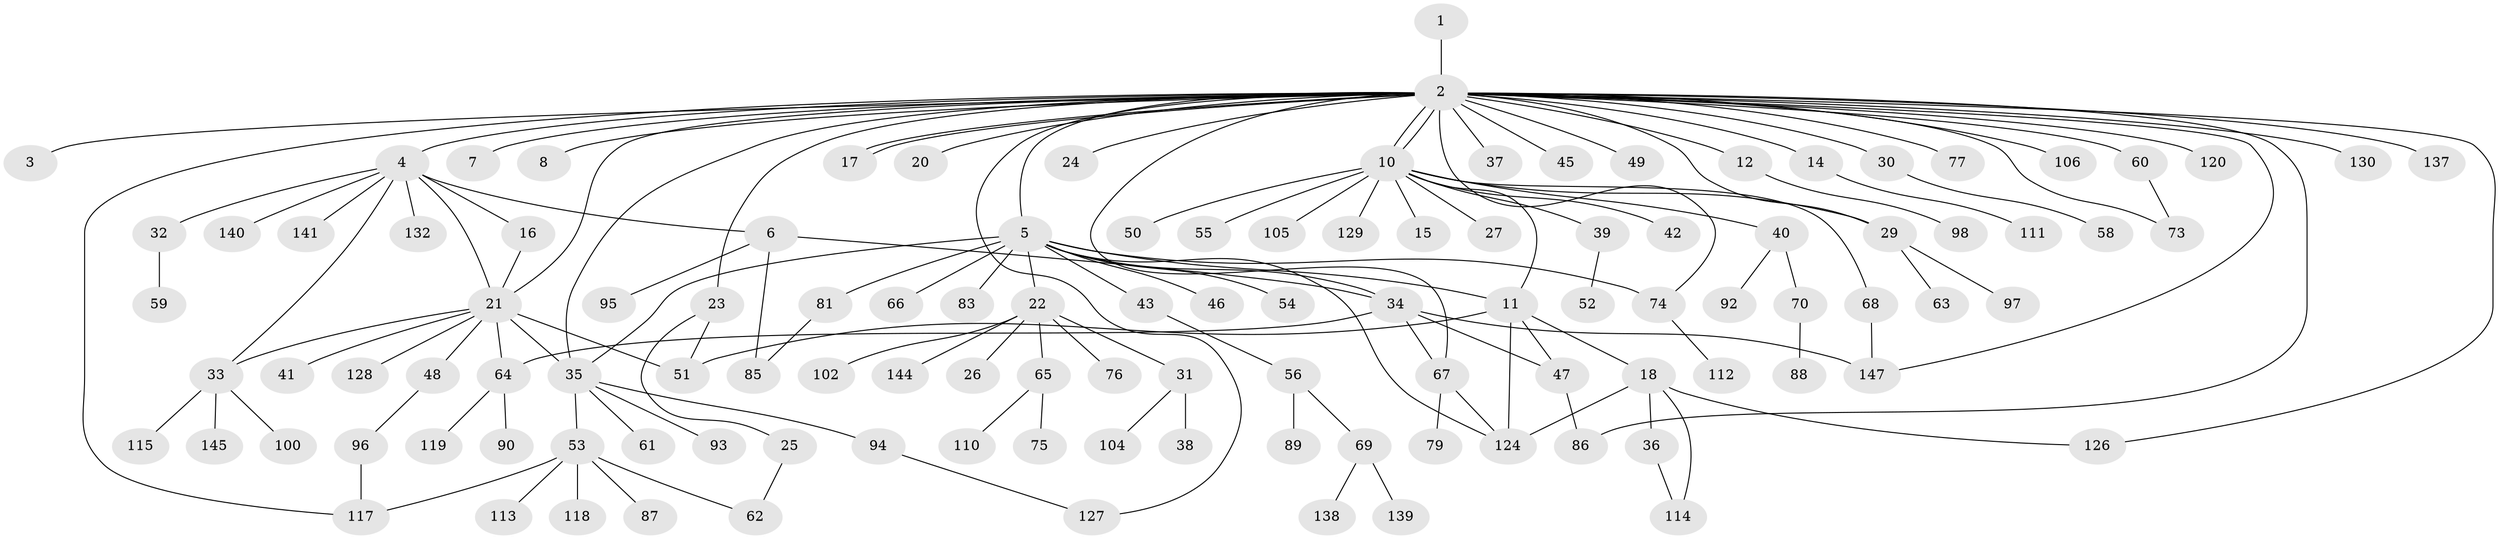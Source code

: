 // original degree distribution, {1: 0.5067567567567568, 35: 0.006756756756756757, 2: 0.22972972972972974, 7: 0.02027027027027027, 11: 0.006756756756756757, 4: 0.060810810810810814, 15: 0.006756756756756757, 6: 0.013513513513513514, 3: 0.11486486486486487, 8: 0.013513513513513514, 10: 0.006756756756756757, 5: 0.013513513513513514}
// Generated by graph-tools (version 1.1) at 2025/11/02/27/25 16:11:14]
// undirected, 115 vertices, 144 edges
graph export_dot {
graph [start="1"]
  node [color=gray90,style=filled];
  1;
  2 [super="+13"];
  3 [super="+44"];
  4 [super="+28"];
  5 [super="+9"];
  6 [super="+19"];
  7;
  8;
  10 [super="+136"];
  11;
  12 [super="+135"];
  14;
  15;
  16;
  17;
  18 [super="+108"];
  20;
  21 [super="+125"];
  22 [super="+80"];
  23;
  24;
  25;
  26;
  27 [super="+57"];
  29 [super="+84"];
  30;
  31 [super="+107"];
  32;
  33 [super="+99"];
  34 [super="+146"];
  35;
  36 [super="+143"];
  37;
  38;
  39 [super="+133"];
  40;
  41 [super="+134"];
  42;
  43 [super="+116"];
  45;
  46 [super="+91"];
  47 [super="+71"];
  48;
  49;
  50;
  51 [super="+72"];
  52;
  53 [super="+101"];
  54;
  55;
  56;
  58 [super="+121"];
  59;
  60;
  61 [super="+82"];
  62 [super="+78"];
  63;
  64 [super="+142"];
  65;
  66;
  67 [super="+148"];
  68;
  69;
  70;
  73 [super="+109"];
  74 [super="+122"];
  75;
  76;
  77;
  79;
  81 [super="+131"];
  83;
  85;
  86;
  87;
  88;
  89;
  90;
  92;
  93;
  94;
  95;
  96 [super="+103"];
  97;
  98;
  100;
  102;
  104;
  105;
  106;
  110;
  111;
  112;
  113;
  114;
  115 [super="+123"];
  117;
  118;
  119;
  120;
  124;
  126;
  127;
  128;
  129;
  130;
  132;
  137;
  138;
  139;
  140;
  141;
  144;
  145;
  147;
  1 -- 2;
  2 -- 3;
  2 -- 4;
  2 -- 5;
  2 -- 7;
  2 -- 8;
  2 -- 10;
  2 -- 10;
  2 -- 12;
  2 -- 14;
  2 -- 17;
  2 -- 17;
  2 -- 23;
  2 -- 24;
  2 -- 29;
  2 -- 30;
  2 -- 35;
  2 -- 37;
  2 -- 45;
  2 -- 49;
  2 -- 60;
  2 -- 67;
  2 -- 74 [weight=2];
  2 -- 77;
  2 -- 86;
  2 -- 117;
  2 -- 120;
  2 -- 126;
  2 -- 127;
  2 -- 137;
  2 -- 147;
  2 -- 130;
  2 -- 20;
  2 -- 21;
  2 -- 106;
  2 -- 73;
  4 -- 6;
  4 -- 16;
  4 -- 21;
  4 -- 132;
  4 -- 32;
  4 -- 140;
  4 -- 141;
  4 -- 33;
  5 -- 11;
  5 -- 22;
  5 -- 34;
  5 -- 46;
  5 -- 54;
  5 -- 66;
  5 -- 81;
  5 -- 83;
  5 -- 124;
  5 -- 35;
  5 -- 74;
  5 -- 43;
  6 -- 85;
  6 -- 95;
  6 -- 34;
  10 -- 11;
  10 -- 15;
  10 -- 27;
  10 -- 29;
  10 -- 39;
  10 -- 40;
  10 -- 42;
  10 -- 50;
  10 -- 55;
  10 -- 68;
  10 -- 105;
  10 -- 129;
  11 -- 18;
  11 -- 47;
  11 -- 51;
  11 -- 124;
  12 -- 98;
  14 -- 111;
  16 -- 21;
  18 -- 36;
  18 -- 114;
  18 -- 124;
  18 -- 126;
  21 -- 33;
  21 -- 41;
  21 -- 48;
  21 -- 51;
  21 -- 64;
  21 -- 128;
  21 -- 35;
  22 -- 26;
  22 -- 31;
  22 -- 65;
  22 -- 76;
  22 -- 102;
  22 -- 144;
  23 -- 25;
  23 -- 51;
  25 -- 62;
  29 -- 63;
  29 -- 97;
  30 -- 58;
  31 -- 38;
  31 -- 104;
  32 -- 59;
  33 -- 115;
  33 -- 100;
  33 -- 145;
  34 -- 64;
  34 -- 67;
  34 -- 147;
  34 -- 47;
  35 -- 53;
  35 -- 61;
  35 -- 93;
  35 -- 94;
  36 -- 114;
  39 -- 52;
  40 -- 70;
  40 -- 92;
  43 -- 56;
  47 -- 86;
  48 -- 96;
  53 -- 87;
  53 -- 113;
  53 -- 117;
  53 -- 118;
  53 -- 62;
  56 -- 69;
  56 -- 89;
  60 -- 73;
  64 -- 90;
  64 -- 119;
  65 -- 75;
  65 -- 110;
  67 -- 79;
  67 -- 124;
  68 -- 147;
  69 -- 138;
  69 -- 139;
  70 -- 88;
  74 -- 112;
  81 -- 85;
  94 -- 127;
  96 -- 117;
}
